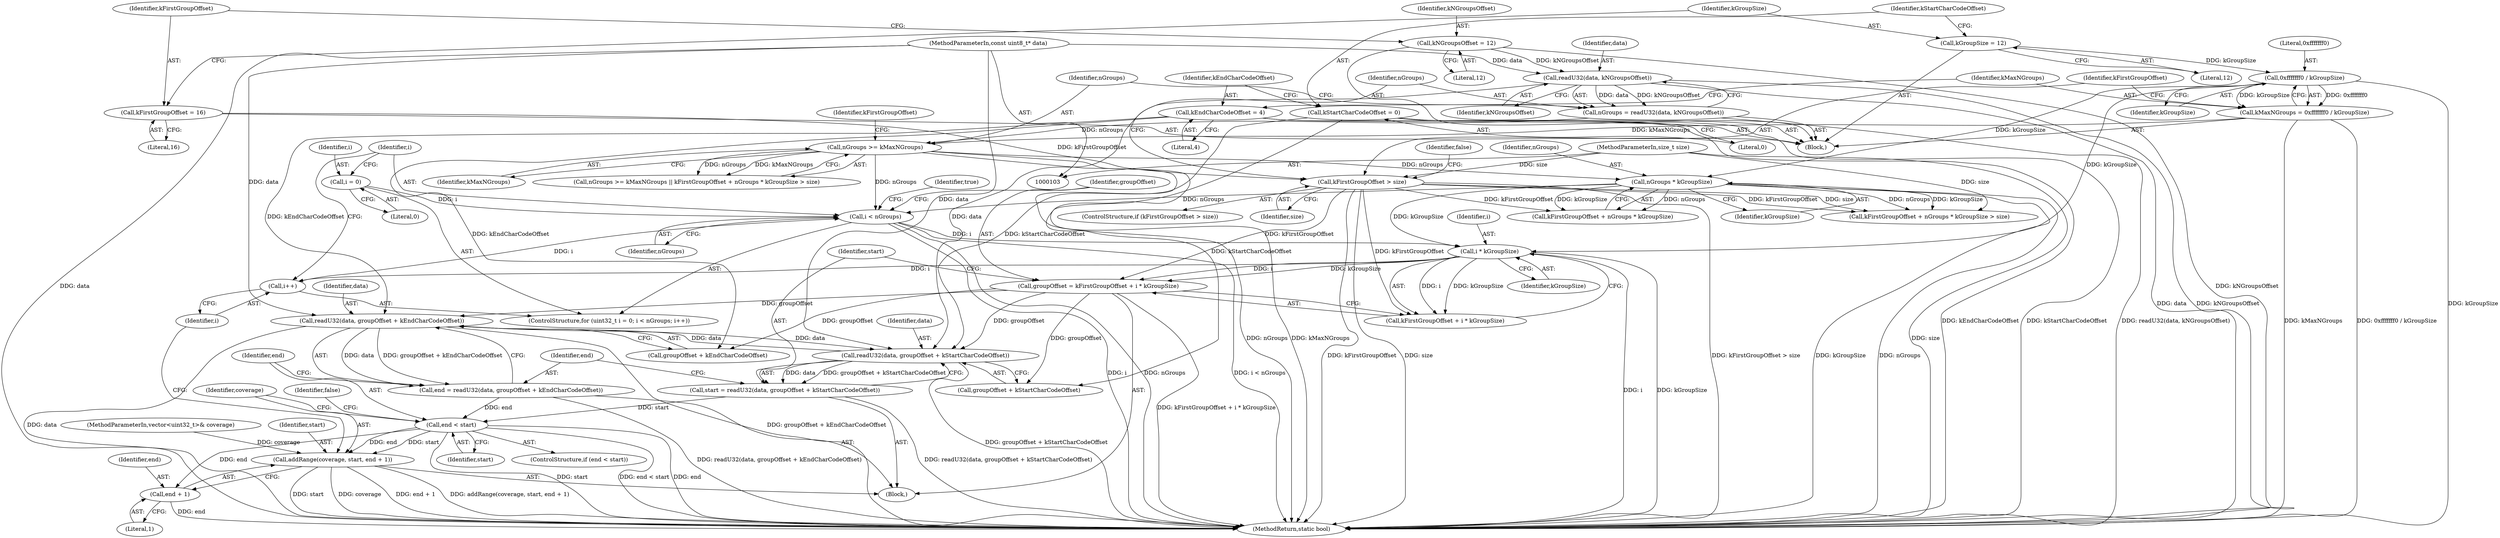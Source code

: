 digraph "0_Android_ca8ac8acdad662230ae37998c6c4091bb39402b6_0@API" {
"1000192" [label="(Call,readU32(data, groupOffset + kEndCharCodeOffset))"];
"1000184" [label="(Call,readU32(data, groupOffset + kStartCharCodeOffset))"];
"1000192" [label="(Call,readU32(data, groupOffset + kEndCharCodeOffset))"];
"1000105" [label="(MethodParameterIn,const uint8_t* data)"];
"1000174" [label="(Call,groupOffset = kFirstGroupOffset + i * kGroupSize)"];
"1000135" [label="(Call,kFirstGroupOffset > size)"];
"1000113" [label="(Call,kFirstGroupOffset = 16)"];
"1000106" [label="(MethodParameterIn,size_t size)"];
"1000178" [label="(Call,i * kGroupSize)"];
"1000167" [label="(Call,i < nGroups)"];
"1000170" [label="(Call,i++)"];
"1000164" [label="(Call,i = 0)"];
"1000149" [label="(Call,nGroups >= kMaxNGroups)"];
"1000142" [label="(Call,nGroups = readU32(data, kNGroupsOffset))"];
"1000144" [label="(Call,readU32(data, kNGroupsOffset))"];
"1000109" [label="(Call,kNGroupsOffset = 12)"];
"1000129" [label="(Call,kMaxNGroups = 0xfffffff0 / kGroupSize)"];
"1000131" [label="(Call,0xfffffff0 / kGroupSize)"];
"1000117" [label="(Call,kGroupSize = 12)"];
"1000155" [label="(Call,nGroups * kGroupSize)"];
"1000125" [label="(Call,kEndCharCodeOffset = 4)"];
"1000121" [label="(Call,kStartCharCodeOffset = 0)"];
"1000182" [label="(Call,start = readU32(data, groupOffset + kStartCharCodeOffset))"];
"1000198" [label="(Call,end < start)"];
"1000204" [label="(Call,addRange(coverage, start, end + 1))"];
"1000207" [label="(Call,end + 1)"];
"1000190" [label="(Call,end = readU32(data, groupOffset + kEndCharCodeOffset))"];
"1000175" [label="(Identifier,groupOffset)"];
"1000157" [label="(Identifier,kGroupSize)"];
"1000154" [label="(Identifier,kFirstGroupOffset)"];
"1000180" [label="(Identifier,kGroupSize)"];
"1000162" [label="(ControlStructure,for (uint32_t i = 0; i < nGroups; i++))"];
"1000142" [label="(Call,nGroups = readU32(data, kNGroupsOffset))"];
"1000117" [label="(Call,kGroupSize = 12)"];
"1000119" [label="(Literal,12)"];
"1000105" [label="(MethodParameterIn,const uint8_t* data)"];
"1000140" [label="(Identifier,false)"];
"1000183" [label="(Identifier,start)"];
"1000200" [label="(Identifier,start)"];
"1000153" [label="(Call,kFirstGroupOffset + nGroups * kGroupSize)"];
"1000110" [label="(Identifier,kNGroupsOffset)"];
"1000168" [label="(Identifier,i)"];
"1000115" [label="(Literal,16)"];
"1000156" [label="(Identifier,nGroups)"];
"1000123" [label="(Literal,0)"];
"1000118" [label="(Identifier,kGroupSize)"];
"1000186" [label="(Call,groupOffset + kStartCharCodeOffset)"];
"1000136" [label="(Identifier,kFirstGroupOffset)"];
"1000155" [label="(Call,nGroups * kGroupSize)"];
"1000170" [label="(Call,i++)"];
"1000203" [label="(Identifier,false)"];
"1000135" [label="(Call,kFirstGroupOffset > size)"];
"1000176" [label="(Call,kFirstGroupOffset + i * kGroupSize)"];
"1000129" [label="(Call,kMaxNGroups = 0xfffffff0 / kGroupSize)"];
"1000150" [label="(Identifier,nGroups)"];
"1000113" [label="(Call,kFirstGroupOffset = 16)"];
"1000151" [label="(Identifier,kMaxNGroups)"];
"1000205" [label="(Identifier,coverage)"];
"1000206" [label="(Identifier,start)"];
"1000192" [label="(Call,readU32(data, groupOffset + kEndCharCodeOffset))"];
"1000164" [label="(Call,i = 0)"];
"1000111" [label="(Literal,12)"];
"1000174" [label="(Call,groupOffset = kFirstGroupOffset + i * kGroupSize)"];
"1000169" [label="(Identifier,nGroups)"];
"1000209" [label="(Literal,1)"];
"1000106" [label="(MethodParameterIn,size_t size)"];
"1000185" [label="(Identifier,data)"];
"1000131" [label="(Call,0xfffffff0 / kGroupSize)"];
"1000165" [label="(Identifier,i)"];
"1000198" [label="(Call,end < start)"];
"1000133" [label="(Identifier,kGroupSize)"];
"1000107" [label="(Block,)"];
"1000134" [label="(ControlStructure,if (kFirstGroupOffset > size))"];
"1000211" [label="(Identifier,true)"];
"1000197" [label="(ControlStructure,if (end < start))"];
"1000149" [label="(Call,nGroups >= kMaxNGroups)"];
"1000145" [label="(Identifier,data)"];
"1000184" [label="(Call,readU32(data, groupOffset + kStartCharCodeOffset))"];
"1000122" [label="(Identifier,kStartCharCodeOffset)"];
"1000193" [label="(Identifier,data)"];
"1000104" [label="(MethodParameterIn,vector<uint32_t>& coverage)"];
"1000152" [label="(Call,kFirstGroupOffset + nGroups * kGroupSize > size)"];
"1000207" [label="(Call,end + 1)"];
"1000126" [label="(Identifier,kEndCharCodeOffset)"];
"1000199" [label="(Identifier,end)"];
"1000178" [label="(Call,i * kGroupSize)"];
"1000125" [label="(Call,kEndCharCodeOffset = 4)"];
"1000132" [label="(Literal,0xfffffff0)"];
"1000212" [label="(MethodReturn,static bool)"];
"1000167" [label="(Call,i < nGroups)"];
"1000137" [label="(Identifier,size)"];
"1000204" [label="(Call,addRange(coverage, start, end + 1))"];
"1000127" [label="(Literal,4)"];
"1000148" [label="(Call,nGroups >= kMaxNGroups || kFirstGroupOffset + nGroups * kGroupSize > size)"];
"1000114" [label="(Identifier,kFirstGroupOffset)"];
"1000191" [label="(Identifier,end)"];
"1000171" [label="(Identifier,i)"];
"1000146" [label="(Identifier,kNGroupsOffset)"];
"1000130" [label="(Identifier,kMaxNGroups)"];
"1000166" [label="(Literal,0)"];
"1000143" [label="(Identifier,nGroups)"];
"1000121" [label="(Call,kStartCharCodeOffset = 0)"];
"1000208" [label="(Identifier,end)"];
"1000109" [label="(Call,kNGroupsOffset = 12)"];
"1000182" [label="(Call,start = readU32(data, groupOffset + kStartCharCodeOffset))"];
"1000194" [label="(Call,groupOffset + kEndCharCodeOffset)"];
"1000179" [label="(Identifier,i)"];
"1000190" [label="(Call,end = readU32(data, groupOffset + kEndCharCodeOffset))"];
"1000172" [label="(Block,)"];
"1000144" [label="(Call,readU32(data, kNGroupsOffset))"];
"1000192" -> "1000190"  [label="AST: "];
"1000192" -> "1000194"  [label="CFG: "];
"1000193" -> "1000192"  [label="AST: "];
"1000194" -> "1000192"  [label="AST: "];
"1000190" -> "1000192"  [label="CFG: "];
"1000192" -> "1000212"  [label="DDG: groupOffset + kEndCharCodeOffset"];
"1000192" -> "1000212"  [label="DDG: data"];
"1000192" -> "1000184"  [label="DDG: data"];
"1000192" -> "1000190"  [label="DDG: data"];
"1000192" -> "1000190"  [label="DDG: groupOffset + kEndCharCodeOffset"];
"1000184" -> "1000192"  [label="DDG: data"];
"1000105" -> "1000192"  [label="DDG: data"];
"1000174" -> "1000192"  [label="DDG: groupOffset"];
"1000125" -> "1000192"  [label="DDG: kEndCharCodeOffset"];
"1000184" -> "1000182"  [label="AST: "];
"1000184" -> "1000186"  [label="CFG: "];
"1000185" -> "1000184"  [label="AST: "];
"1000186" -> "1000184"  [label="AST: "];
"1000182" -> "1000184"  [label="CFG: "];
"1000184" -> "1000212"  [label="DDG: groupOffset + kStartCharCodeOffset"];
"1000184" -> "1000182"  [label="DDG: data"];
"1000184" -> "1000182"  [label="DDG: groupOffset + kStartCharCodeOffset"];
"1000144" -> "1000184"  [label="DDG: data"];
"1000105" -> "1000184"  [label="DDG: data"];
"1000174" -> "1000184"  [label="DDG: groupOffset"];
"1000121" -> "1000184"  [label="DDG: kStartCharCodeOffset"];
"1000105" -> "1000103"  [label="AST: "];
"1000105" -> "1000212"  [label="DDG: data"];
"1000105" -> "1000144"  [label="DDG: data"];
"1000174" -> "1000172"  [label="AST: "];
"1000174" -> "1000176"  [label="CFG: "];
"1000175" -> "1000174"  [label="AST: "];
"1000176" -> "1000174"  [label="AST: "];
"1000183" -> "1000174"  [label="CFG: "];
"1000174" -> "1000212"  [label="DDG: kFirstGroupOffset + i * kGroupSize"];
"1000135" -> "1000174"  [label="DDG: kFirstGroupOffset"];
"1000178" -> "1000174"  [label="DDG: i"];
"1000178" -> "1000174"  [label="DDG: kGroupSize"];
"1000174" -> "1000186"  [label="DDG: groupOffset"];
"1000174" -> "1000194"  [label="DDG: groupOffset"];
"1000135" -> "1000134"  [label="AST: "];
"1000135" -> "1000137"  [label="CFG: "];
"1000136" -> "1000135"  [label="AST: "];
"1000137" -> "1000135"  [label="AST: "];
"1000140" -> "1000135"  [label="CFG: "];
"1000143" -> "1000135"  [label="CFG: "];
"1000135" -> "1000212"  [label="DDG: kFirstGroupOffset > size"];
"1000135" -> "1000212"  [label="DDG: kFirstGroupOffset"];
"1000135" -> "1000212"  [label="DDG: size"];
"1000113" -> "1000135"  [label="DDG: kFirstGroupOffset"];
"1000106" -> "1000135"  [label="DDG: size"];
"1000135" -> "1000152"  [label="DDG: kFirstGroupOffset"];
"1000135" -> "1000152"  [label="DDG: size"];
"1000135" -> "1000153"  [label="DDG: kFirstGroupOffset"];
"1000135" -> "1000176"  [label="DDG: kFirstGroupOffset"];
"1000113" -> "1000107"  [label="AST: "];
"1000113" -> "1000115"  [label="CFG: "];
"1000114" -> "1000113"  [label="AST: "];
"1000115" -> "1000113"  [label="AST: "];
"1000118" -> "1000113"  [label="CFG: "];
"1000106" -> "1000103"  [label="AST: "];
"1000106" -> "1000212"  [label="DDG: size"];
"1000106" -> "1000152"  [label="DDG: size"];
"1000178" -> "1000176"  [label="AST: "];
"1000178" -> "1000180"  [label="CFG: "];
"1000179" -> "1000178"  [label="AST: "];
"1000180" -> "1000178"  [label="AST: "];
"1000176" -> "1000178"  [label="CFG: "];
"1000178" -> "1000212"  [label="DDG: i"];
"1000178" -> "1000212"  [label="DDG: kGroupSize"];
"1000178" -> "1000170"  [label="DDG: i"];
"1000178" -> "1000176"  [label="DDG: i"];
"1000178" -> "1000176"  [label="DDG: kGroupSize"];
"1000167" -> "1000178"  [label="DDG: i"];
"1000155" -> "1000178"  [label="DDG: kGroupSize"];
"1000131" -> "1000178"  [label="DDG: kGroupSize"];
"1000167" -> "1000162"  [label="AST: "];
"1000167" -> "1000169"  [label="CFG: "];
"1000168" -> "1000167"  [label="AST: "];
"1000169" -> "1000167"  [label="AST: "];
"1000175" -> "1000167"  [label="CFG: "];
"1000211" -> "1000167"  [label="CFG: "];
"1000167" -> "1000212"  [label="DDG: i"];
"1000167" -> "1000212"  [label="DDG: nGroups"];
"1000167" -> "1000212"  [label="DDG: i < nGroups"];
"1000170" -> "1000167"  [label="DDG: i"];
"1000164" -> "1000167"  [label="DDG: i"];
"1000149" -> "1000167"  [label="DDG: nGroups"];
"1000155" -> "1000167"  [label="DDG: nGroups"];
"1000170" -> "1000162"  [label="AST: "];
"1000170" -> "1000171"  [label="CFG: "];
"1000171" -> "1000170"  [label="AST: "];
"1000168" -> "1000170"  [label="CFG: "];
"1000164" -> "1000162"  [label="AST: "];
"1000164" -> "1000166"  [label="CFG: "];
"1000165" -> "1000164"  [label="AST: "];
"1000166" -> "1000164"  [label="AST: "];
"1000168" -> "1000164"  [label="CFG: "];
"1000149" -> "1000148"  [label="AST: "];
"1000149" -> "1000151"  [label="CFG: "];
"1000150" -> "1000149"  [label="AST: "];
"1000151" -> "1000149"  [label="AST: "];
"1000154" -> "1000149"  [label="CFG: "];
"1000148" -> "1000149"  [label="CFG: "];
"1000149" -> "1000212"  [label="DDG: kMaxNGroups"];
"1000149" -> "1000212"  [label="DDG: nGroups"];
"1000149" -> "1000148"  [label="DDG: nGroups"];
"1000149" -> "1000148"  [label="DDG: kMaxNGroups"];
"1000142" -> "1000149"  [label="DDG: nGroups"];
"1000129" -> "1000149"  [label="DDG: kMaxNGroups"];
"1000149" -> "1000155"  [label="DDG: nGroups"];
"1000142" -> "1000107"  [label="AST: "];
"1000142" -> "1000144"  [label="CFG: "];
"1000143" -> "1000142"  [label="AST: "];
"1000144" -> "1000142"  [label="AST: "];
"1000150" -> "1000142"  [label="CFG: "];
"1000142" -> "1000212"  [label="DDG: readU32(data, kNGroupsOffset)"];
"1000144" -> "1000142"  [label="DDG: data"];
"1000144" -> "1000142"  [label="DDG: kNGroupsOffset"];
"1000144" -> "1000146"  [label="CFG: "];
"1000145" -> "1000144"  [label="AST: "];
"1000146" -> "1000144"  [label="AST: "];
"1000144" -> "1000212"  [label="DDG: data"];
"1000144" -> "1000212"  [label="DDG: kNGroupsOffset"];
"1000109" -> "1000144"  [label="DDG: kNGroupsOffset"];
"1000109" -> "1000107"  [label="AST: "];
"1000109" -> "1000111"  [label="CFG: "];
"1000110" -> "1000109"  [label="AST: "];
"1000111" -> "1000109"  [label="AST: "];
"1000114" -> "1000109"  [label="CFG: "];
"1000109" -> "1000212"  [label="DDG: kNGroupsOffset"];
"1000129" -> "1000107"  [label="AST: "];
"1000129" -> "1000131"  [label="CFG: "];
"1000130" -> "1000129"  [label="AST: "];
"1000131" -> "1000129"  [label="AST: "];
"1000136" -> "1000129"  [label="CFG: "];
"1000129" -> "1000212"  [label="DDG: kMaxNGroups"];
"1000129" -> "1000212"  [label="DDG: 0xfffffff0 / kGroupSize"];
"1000131" -> "1000129"  [label="DDG: 0xfffffff0"];
"1000131" -> "1000129"  [label="DDG: kGroupSize"];
"1000131" -> "1000133"  [label="CFG: "];
"1000132" -> "1000131"  [label="AST: "];
"1000133" -> "1000131"  [label="AST: "];
"1000131" -> "1000212"  [label="DDG: kGroupSize"];
"1000117" -> "1000131"  [label="DDG: kGroupSize"];
"1000131" -> "1000155"  [label="DDG: kGroupSize"];
"1000117" -> "1000107"  [label="AST: "];
"1000117" -> "1000119"  [label="CFG: "];
"1000118" -> "1000117"  [label="AST: "];
"1000119" -> "1000117"  [label="AST: "];
"1000122" -> "1000117"  [label="CFG: "];
"1000155" -> "1000153"  [label="AST: "];
"1000155" -> "1000157"  [label="CFG: "];
"1000156" -> "1000155"  [label="AST: "];
"1000157" -> "1000155"  [label="AST: "];
"1000153" -> "1000155"  [label="CFG: "];
"1000155" -> "1000212"  [label="DDG: nGroups"];
"1000155" -> "1000212"  [label="DDG: kGroupSize"];
"1000155" -> "1000152"  [label="DDG: nGroups"];
"1000155" -> "1000152"  [label="DDG: kGroupSize"];
"1000155" -> "1000153"  [label="DDG: nGroups"];
"1000155" -> "1000153"  [label="DDG: kGroupSize"];
"1000125" -> "1000107"  [label="AST: "];
"1000125" -> "1000127"  [label="CFG: "];
"1000126" -> "1000125"  [label="AST: "];
"1000127" -> "1000125"  [label="AST: "];
"1000130" -> "1000125"  [label="CFG: "];
"1000125" -> "1000212"  [label="DDG: kEndCharCodeOffset"];
"1000125" -> "1000194"  [label="DDG: kEndCharCodeOffset"];
"1000121" -> "1000107"  [label="AST: "];
"1000121" -> "1000123"  [label="CFG: "];
"1000122" -> "1000121"  [label="AST: "];
"1000123" -> "1000121"  [label="AST: "];
"1000126" -> "1000121"  [label="CFG: "];
"1000121" -> "1000212"  [label="DDG: kStartCharCodeOffset"];
"1000121" -> "1000186"  [label="DDG: kStartCharCodeOffset"];
"1000182" -> "1000172"  [label="AST: "];
"1000183" -> "1000182"  [label="AST: "];
"1000191" -> "1000182"  [label="CFG: "];
"1000182" -> "1000212"  [label="DDG: readU32(data, groupOffset + kStartCharCodeOffset)"];
"1000182" -> "1000198"  [label="DDG: start"];
"1000198" -> "1000197"  [label="AST: "];
"1000198" -> "1000200"  [label="CFG: "];
"1000199" -> "1000198"  [label="AST: "];
"1000200" -> "1000198"  [label="AST: "];
"1000203" -> "1000198"  [label="CFG: "];
"1000205" -> "1000198"  [label="CFG: "];
"1000198" -> "1000212"  [label="DDG: end"];
"1000198" -> "1000212"  [label="DDG: start"];
"1000198" -> "1000212"  [label="DDG: end < start"];
"1000190" -> "1000198"  [label="DDG: end"];
"1000198" -> "1000204"  [label="DDG: start"];
"1000198" -> "1000204"  [label="DDG: end"];
"1000198" -> "1000207"  [label="DDG: end"];
"1000204" -> "1000172"  [label="AST: "];
"1000204" -> "1000207"  [label="CFG: "];
"1000205" -> "1000204"  [label="AST: "];
"1000206" -> "1000204"  [label="AST: "];
"1000207" -> "1000204"  [label="AST: "];
"1000171" -> "1000204"  [label="CFG: "];
"1000204" -> "1000212"  [label="DDG: start"];
"1000204" -> "1000212"  [label="DDG: coverage"];
"1000204" -> "1000212"  [label="DDG: end + 1"];
"1000204" -> "1000212"  [label="DDG: addRange(coverage, start, end + 1)"];
"1000104" -> "1000204"  [label="DDG: coverage"];
"1000207" -> "1000209"  [label="CFG: "];
"1000208" -> "1000207"  [label="AST: "];
"1000209" -> "1000207"  [label="AST: "];
"1000207" -> "1000212"  [label="DDG: end"];
"1000190" -> "1000172"  [label="AST: "];
"1000191" -> "1000190"  [label="AST: "];
"1000199" -> "1000190"  [label="CFG: "];
"1000190" -> "1000212"  [label="DDG: readU32(data, groupOffset + kEndCharCodeOffset)"];
}
